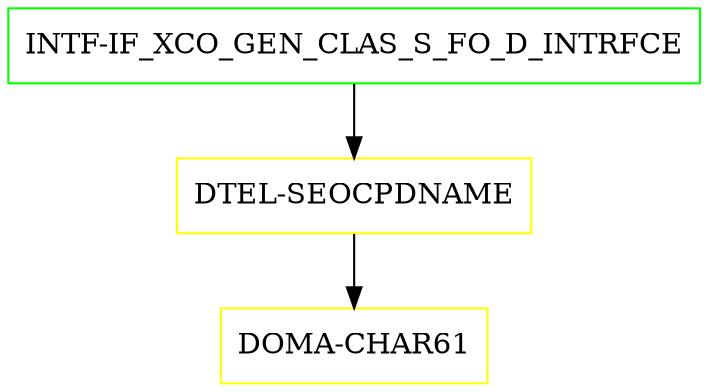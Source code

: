 digraph G {
  "INTF-IF_XCO_GEN_CLAS_S_FO_D_INTRFCE" [shape=box,color=green];
  "DTEL-SEOCPDNAME" [shape=box,color=yellow,URL="./DTEL_SEOCPDNAME.html"];
  "DOMA-CHAR61" [shape=box,color=yellow,URL="./DOMA_CHAR61.html"];
  "INTF-IF_XCO_GEN_CLAS_S_FO_D_INTRFCE" -> "DTEL-SEOCPDNAME";
  "DTEL-SEOCPDNAME" -> "DOMA-CHAR61";
}
